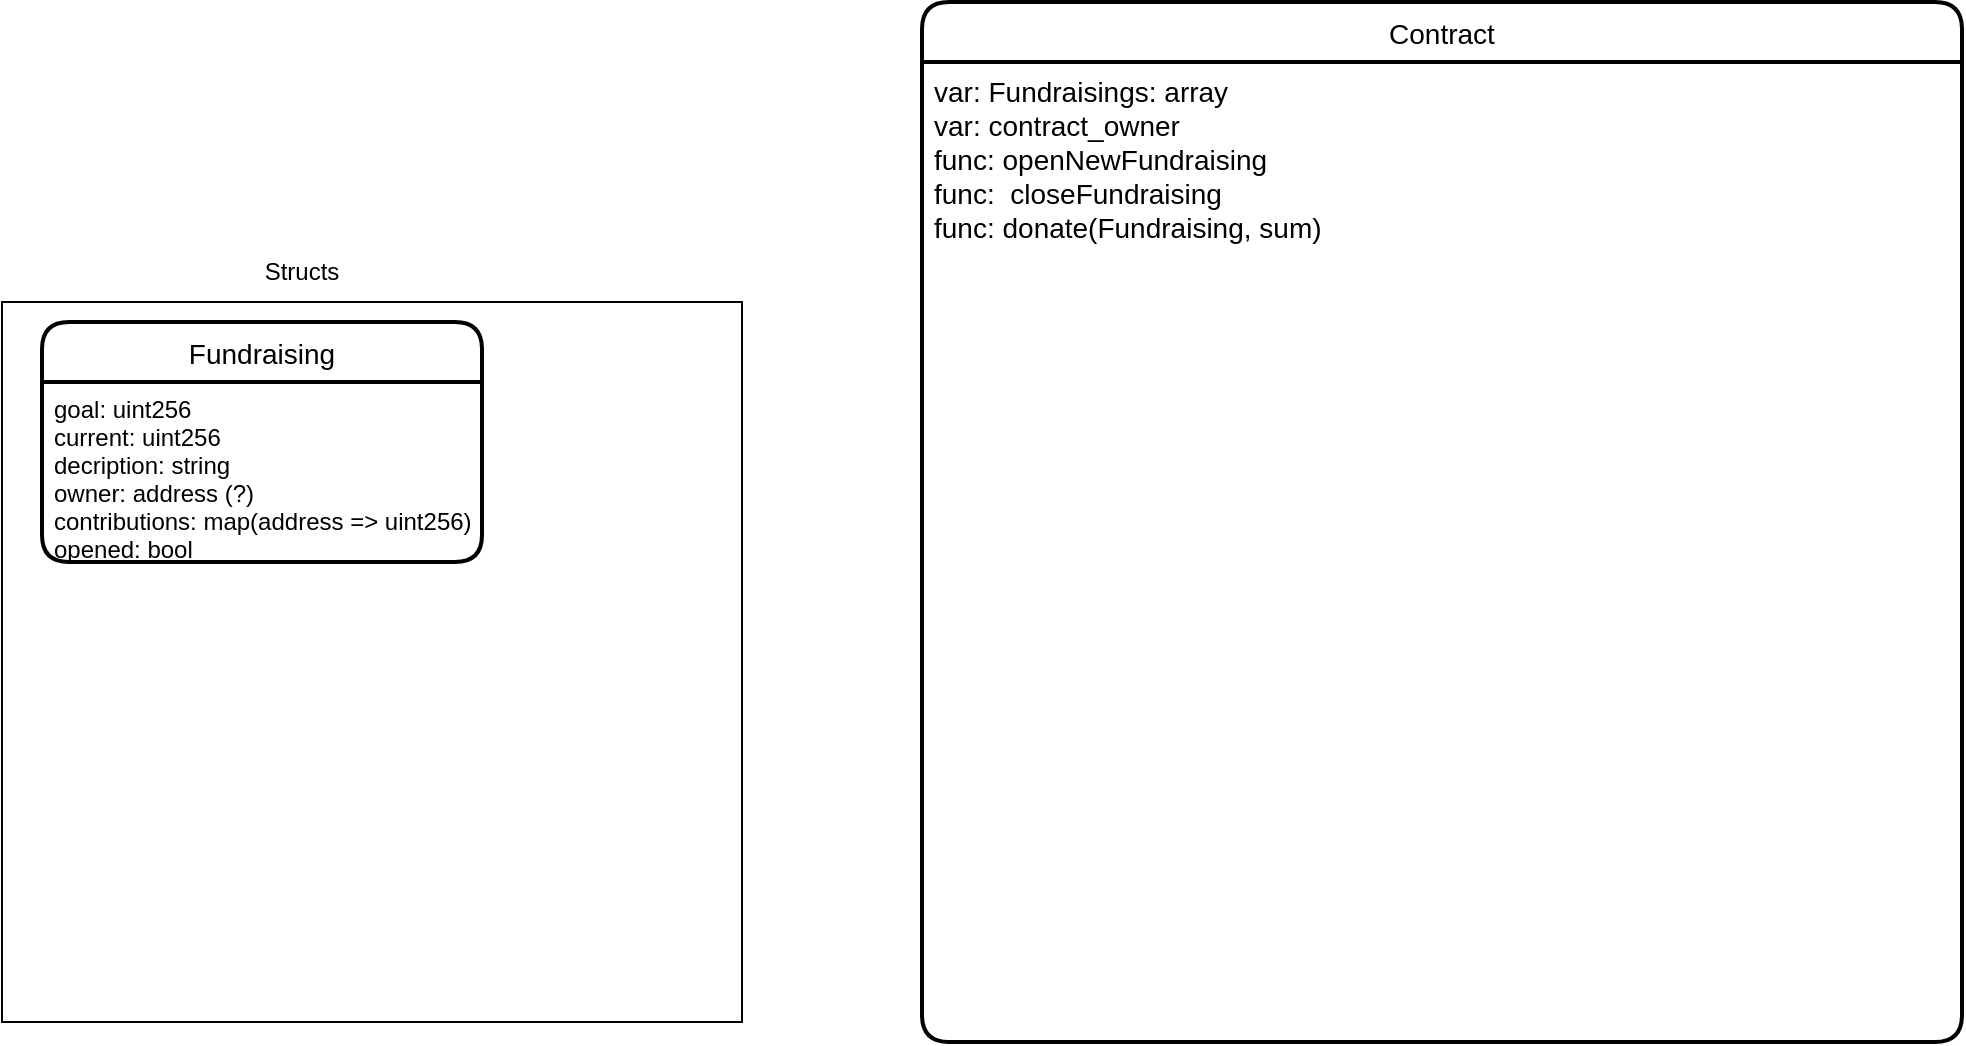 <mxfile version="20.8.16" type="github">
  <diagram name="Страница 1" id="-buf7eigM2P_84CWs5cj">
    <mxGraphModel dx="1466" dy="806" grid="1" gridSize="10" guides="1" tooltips="1" connect="1" arrows="1" fold="1" page="1" pageScale="1" pageWidth="1654" pageHeight="1169" background="none" math="0" shadow="0">
      <root>
        <mxCell id="0" />
        <mxCell id="1" parent="0" />
        <mxCell id="YaH832CK0IXa90l76nZg-11" value="" style="rounded=0;whiteSpace=wrap;html=1;" vertex="1" parent="1">
          <mxGeometry x="180" y="200" width="370" height="360" as="geometry" />
        </mxCell>
        <mxCell id="YaH832CK0IXa90l76nZg-5" value="Fundraising" style="swimlane;childLayout=stackLayout;horizontal=1;startSize=30;horizontalStack=0;rounded=1;fontSize=14;fontStyle=0;strokeWidth=2;resizeParent=0;resizeLast=1;shadow=0;dashed=0;align=center;" vertex="1" parent="1">
          <mxGeometry x="200" y="210" width="220" height="120" as="geometry" />
        </mxCell>
        <mxCell id="YaH832CK0IXa90l76nZg-6" value="goal: uint256&#xa;current: uint256&#xa;decription: string&#xa;owner: address (?)&#xa;contributions: map(address =&gt; uint256)&#xa;opened: bool" style="align=left;strokeColor=none;fillColor=none;spacingLeft=4;fontSize=12;verticalAlign=top;resizable=0;rotatable=0;part=1;" vertex="1" parent="YaH832CK0IXa90l76nZg-5">
          <mxGeometry y="30" width="220" height="90" as="geometry" />
        </mxCell>
        <mxCell id="YaH832CK0IXa90l76nZg-12" value="Structs" style="text;html=1;strokeColor=none;fillColor=none;align=center;verticalAlign=middle;whiteSpace=wrap;rounded=0;" vertex="1" parent="1">
          <mxGeometry x="300" y="170" width="60" height="30" as="geometry" />
        </mxCell>
        <mxCell id="YaH832CK0IXa90l76nZg-13" value="Contract" style="swimlane;childLayout=stackLayout;horizontal=1;startSize=30;horizontalStack=0;rounded=1;fontSize=14;fontStyle=0;strokeWidth=2;resizeParent=0;resizeLast=1;shadow=0;dashed=0;align=center;" vertex="1" parent="1">
          <mxGeometry x="640" y="50" width="520" height="520" as="geometry" />
        </mxCell>
        <mxCell id="YaH832CK0IXa90l76nZg-14" value="var: Fundraisings: array&#xa;var: contract_owner&#xa;func: openNewFundraising&#xa;func:  closeFundraising&#xa;func: donate(Fundraising, sum)&#xa;" style="align=left;strokeColor=none;fillColor=none;spacingLeft=4;fontSize=14;verticalAlign=top;resizable=0;rotatable=0;part=1;" vertex="1" parent="YaH832CK0IXa90l76nZg-13">
          <mxGeometry y="30" width="520" height="490" as="geometry" />
        </mxCell>
      </root>
    </mxGraphModel>
  </diagram>
</mxfile>
